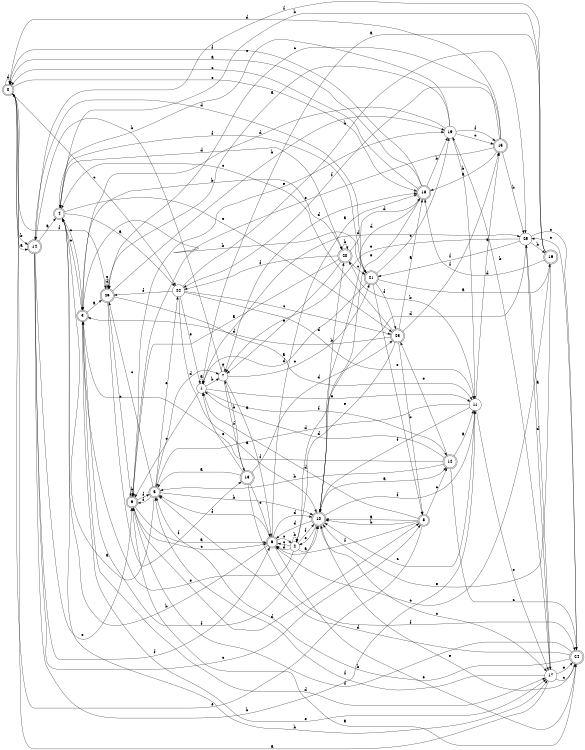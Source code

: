 digraph n22_9 {
__start0 [label="" shape="none"];

rankdir=LR;
size="8,5";

s0 [style="rounded,filled", color="black", fillcolor="white" shape="doublecircle", label="0"];
s1 [style="filled", color="black", fillcolor="white" shape="circle", label="1"];
s2 [style="filled", color="black", fillcolor="white" shape="circle", label="2"];
s3 [style="rounded,filled", color="black", fillcolor="white" shape="doublecircle", label="3"];
s4 [style="rounded,filled", color="black", fillcolor="white" shape="doublecircle", label="4"];
s5 [style="rounded,filled", color="black", fillcolor="white" shape="doublecircle", label="5"];
s6 [style="rounded,filled", color="black", fillcolor="white" shape="doublecircle", label="6"];
s7 [style="filled", color="black", fillcolor="white" shape="circle", label="7"];
s8 [style="rounded,filled", color="black", fillcolor="white" shape="doublecircle", label="8"];
s9 [style="rounded,filled", color="black", fillcolor="white" shape="doublecircle", label="9"];
s10 [style="rounded,filled", color="black", fillcolor="white" shape="doublecircle", label="10"];
s11 [style="filled", color="black", fillcolor="white" shape="circle", label="11"];
s12 [style="rounded,filled", color="black", fillcolor="white" shape="doublecircle", label="12"];
s13 [style="rounded,filled", color="black", fillcolor="white" shape="doublecircle", label="13"];
s14 [style="rounded,filled", color="black", fillcolor="white" shape="doublecircle", label="14"];
s15 [style="rounded,filled", color="black", fillcolor="white" shape="doublecircle", label="15"];
s16 [style="rounded,filled", color="black", fillcolor="white" shape="doublecircle", label="16"];
s17 [style="filled", color="black", fillcolor="white" shape="circle", label="17"];
s18 [style="rounded,filled", color="black", fillcolor="white" shape="doublecircle", label="18"];
s19 [style="filled", color="black", fillcolor="white" shape="circle", label="19"];
s20 [style="rounded,filled", color="black", fillcolor="white" shape="doublecircle", label="20"];
s21 [style="rounded,filled", color="black", fillcolor="white" shape="doublecircle", label="21"];
s22 [style="filled", color="black", fillcolor="white" shape="circle", label="22"];
s23 [style="rounded,filled", color="black", fillcolor="white" shape="doublecircle", label="23"];
s24 [style="rounded,filled", color="black", fillcolor="white" shape="doublecircle", label="24"];
s25 [style="filled", color="black", fillcolor="white" shape="circle", label="25"];
s26 [style="rounded,filled", color="black", fillcolor="white" shape="doublecircle", label="26"];
s0 -> s14 [label="a"];
s0 -> s14 [label="b"];
s0 -> s22 [label="c"];
s0 -> s0 [label="d"];
s0 -> s18 [label="e"];
s0 -> s26 [label="f"];
s1 -> s1 [label="a"];
s1 -> s7 [label="b"];
s1 -> s9 [label="c"];
s1 -> s25 [label="d"];
s1 -> s11 [label="e"];
s1 -> s12 [label="f"];
s2 -> s10 [label="a"];
s2 -> s2 [label="b"];
s2 -> s6 [label="c"];
s2 -> s6 [label="d"];
s2 -> s3 [label="e"];
s2 -> s10 [label="f"];
s3 -> s26 [label="a"];
s3 -> s20 [label="b"];
s3 -> s4 [label="c"];
s3 -> s17 [label="d"];
s3 -> s17 [label="e"];
s3 -> s10 [label="f"];
s4 -> s22 [label="a"];
s4 -> s17 [label="b"];
s4 -> s3 [label="c"];
s4 -> s20 [label="d"];
s4 -> s23 [label="e"];
s4 -> s21 [label="f"];
s5 -> s4 [label="a"];
s5 -> s10 [label="b"];
s5 -> s26 [label="c"];
s5 -> s7 [label="d"];
s5 -> s22 [label="e"];
s5 -> s9 [label="f"];
s6 -> s18 [label="a"];
s6 -> s4 [label="b"];
s6 -> s2 [label="c"];
s6 -> s10 [label="d"];
s6 -> s24 [label="e"];
s6 -> s5 [label="f"];
s7 -> s6 [label="a"];
s7 -> s14 [label="b"];
s7 -> s21 [label="c"];
s7 -> s18 [label="d"];
s7 -> s7 [label="e"];
s7 -> s13 [label="f"];
s8 -> s10 [label="a"];
s8 -> s10 [label="b"];
s8 -> s12 [label="c"];
s8 -> s1 [label="d"];
s8 -> s0 [label="e"];
s8 -> s6 [label="f"];
s9 -> s6 [label="a"];
s9 -> s9 [label="b"];
s9 -> s6 [label="c"];
s9 -> s8 [label="d"];
s9 -> s19 [label="e"];
s9 -> s5 [label="f"];
s10 -> s12 [label="a"];
s10 -> s20 [label="b"];
s10 -> s17 [label="c"];
s10 -> s6 [label="d"];
s10 -> s2 [label="e"];
s10 -> s11 [label="f"];
s11 -> s15 [label="a"];
s11 -> s20 [label="b"];
s11 -> s10 [label="c"];
s11 -> s5 [label="d"];
s11 -> s17 [label="e"];
s11 -> s10 [label="f"];
s12 -> s11 [label="a"];
s12 -> s5 [label="b"];
s12 -> s24 [label="c"];
s12 -> s1 [label="d"];
s12 -> s23 [label="e"];
s12 -> s3 [label="f"];
s13 -> s5 [label="a"];
s13 -> s7 [label="b"];
s13 -> s6 [label="c"];
s13 -> s23 [label="d"];
s13 -> s1 [label="e"];
s13 -> s24 [label="f"];
s14 -> s4 [label="a"];
s14 -> s11 [label="b"];
s14 -> s8 [label="c"];
s14 -> s21 [label="d"];
s14 -> s9 [label="e"];
s14 -> s6 [label="f"];
s15 -> s18 [label="a"];
s15 -> s25 [label="b"];
s15 -> s26 [label="c"];
s15 -> s0 [label="d"];
s15 -> s9 [label="e"];
s15 -> s22 [label="f"];
s16 -> s1 [label="a"];
s16 -> s4 [label="b"];
s16 -> s6 [label="c"];
s16 -> s18 [label="d"];
s16 -> s10 [label="e"];
s16 -> s14 [label="f"];
s17 -> s0 [label="a"];
s17 -> s19 [label="b"];
s17 -> s24 [label="c"];
s17 -> s25 [label="d"];
s17 -> s24 [label="e"];
s17 -> s5 [label="f"];
s18 -> s0 [label="a"];
s18 -> s19 [label="b"];
s18 -> s0 [label="c"];
s18 -> s10 [label="d"];
s18 -> s10 [label="e"];
s18 -> s0 [label="f"];
s19 -> s26 [label="a"];
s19 -> s11 [label="b"];
s19 -> s15 [label="c"];
s19 -> s3 [label="d"];
s19 -> s4 [label="e"];
s19 -> s15 [label="f"];
s20 -> s9 [label="a"];
s20 -> s20 [label="b"];
s20 -> s21 [label="c"];
s20 -> s18 [label="d"];
s20 -> s7 [label="e"];
s20 -> s22 [label="f"];
s21 -> s16 [label="a"];
s21 -> s3 [label="b"];
s21 -> s19 [label="c"];
s21 -> s1 [label="d"];
s21 -> s8 [label="e"];
s21 -> s23 [label="f"];
s22 -> s10 [label="a"];
s22 -> s25 [label="b"];
s22 -> s23 [label="c"];
s22 -> s11 [label="d"];
s22 -> s1 [label="e"];
s22 -> s26 [label="f"];
s23 -> s18 [label="a"];
s23 -> s8 [label="b"];
s23 -> s4 [label="c"];
s23 -> s3 [label="d"];
s23 -> s2 [label="e"];
s23 -> s15 [label="f"];
s24 -> s9 [label="a"];
s24 -> s5 [label="b"];
s24 -> s25 [label="c"];
s24 -> s5 [label="d"];
s24 -> s10 [label="e"];
s24 -> s9 [label="f"];
s25 -> s17 [label="a"];
s25 -> s16 [label="b"];
s25 -> s24 [label="c"];
s25 -> s2 [label="d"];
s25 -> s7 [label="e"];
s25 -> s21 [label="f"];
s26 -> s11 [label="a"];
s26 -> s19 [label="b"];
s26 -> s9 [label="c"];
s26 -> s26 [label="d"];
s26 -> s26 [label="e"];
s26 -> s13 [label="f"];

}